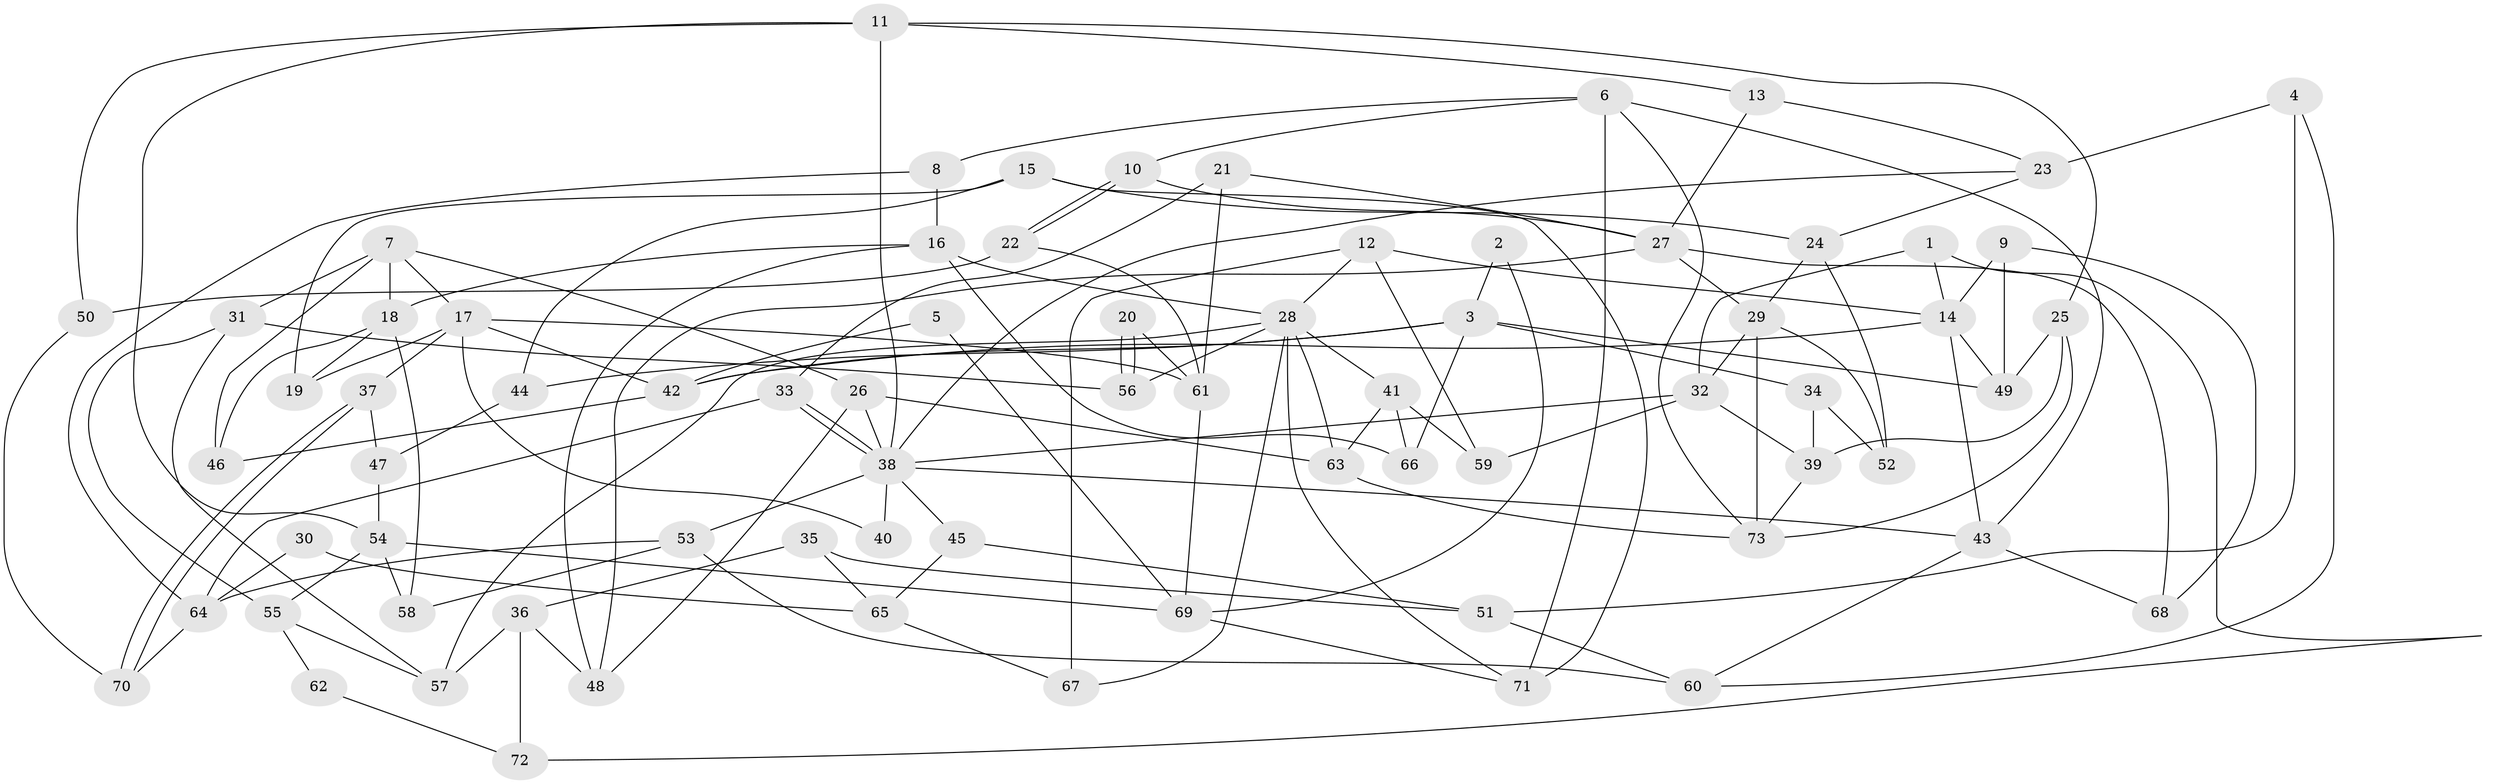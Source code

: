 // Generated by graph-tools (version 1.1) at 2025/36/03/09/25 02:36:05]
// undirected, 73 vertices, 146 edges
graph export_dot {
graph [start="1"]
  node [color=gray90,style=filled];
  1;
  2;
  3;
  4;
  5;
  6;
  7;
  8;
  9;
  10;
  11;
  12;
  13;
  14;
  15;
  16;
  17;
  18;
  19;
  20;
  21;
  22;
  23;
  24;
  25;
  26;
  27;
  28;
  29;
  30;
  31;
  32;
  33;
  34;
  35;
  36;
  37;
  38;
  39;
  40;
  41;
  42;
  43;
  44;
  45;
  46;
  47;
  48;
  49;
  50;
  51;
  52;
  53;
  54;
  55;
  56;
  57;
  58;
  59;
  60;
  61;
  62;
  63;
  64;
  65;
  66;
  67;
  68;
  69;
  70;
  71;
  72;
  73;
  1 -- 14;
  1 -- 32;
  1 -- 72;
  2 -- 3;
  2 -- 69;
  3 -- 66;
  3 -- 49;
  3 -- 34;
  3 -- 42;
  3 -- 44;
  4 -- 60;
  4 -- 23;
  4 -- 51;
  5 -- 42;
  5 -- 69;
  6 -- 43;
  6 -- 8;
  6 -- 10;
  6 -- 71;
  6 -- 73;
  7 -- 26;
  7 -- 17;
  7 -- 18;
  7 -- 31;
  7 -- 46;
  8 -- 16;
  8 -- 64;
  9 -- 14;
  9 -- 49;
  9 -- 68;
  10 -- 22;
  10 -- 22;
  10 -- 27;
  11 -- 25;
  11 -- 38;
  11 -- 13;
  11 -- 50;
  11 -- 54;
  12 -- 28;
  12 -- 59;
  12 -- 14;
  12 -- 67;
  13 -- 27;
  13 -- 23;
  14 -- 43;
  14 -- 42;
  14 -- 49;
  15 -- 71;
  15 -- 19;
  15 -- 24;
  15 -- 44;
  16 -- 28;
  16 -- 18;
  16 -- 48;
  16 -- 66;
  17 -- 42;
  17 -- 37;
  17 -- 19;
  17 -- 40;
  17 -- 61;
  18 -- 46;
  18 -- 19;
  18 -- 58;
  20 -- 56;
  20 -- 56;
  20 -- 61;
  21 -- 27;
  21 -- 61;
  21 -- 33;
  22 -- 61;
  22 -- 50;
  23 -- 38;
  23 -- 24;
  24 -- 29;
  24 -- 52;
  25 -- 73;
  25 -- 39;
  25 -- 49;
  26 -- 63;
  26 -- 38;
  26 -- 48;
  27 -- 48;
  27 -- 29;
  27 -- 68;
  28 -- 57;
  28 -- 56;
  28 -- 41;
  28 -- 63;
  28 -- 67;
  28 -- 71;
  29 -- 32;
  29 -- 52;
  29 -- 73;
  30 -- 65;
  30 -- 64;
  31 -- 57;
  31 -- 55;
  31 -- 56;
  32 -- 39;
  32 -- 38;
  32 -- 59;
  33 -- 38;
  33 -- 38;
  33 -- 64;
  34 -- 52;
  34 -- 39;
  35 -- 65;
  35 -- 51;
  35 -- 36;
  36 -- 48;
  36 -- 57;
  36 -- 72;
  37 -- 47;
  37 -- 70;
  37 -- 70;
  38 -- 40;
  38 -- 43;
  38 -- 45;
  38 -- 53;
  39 -- 73;
  41 -- 63;
  41 -- 59;
  41 -- 66;
  42 -- 46;
  43 -- 68;
  43 -- 60;
  44 -- 47;
  45 -- 51;
  45 -- 65;
  47 -- 54;
  50 -- 70;
  51 -- 60;
  53 -- 64;
  53 -- 58;
  53 -- 60;
  54 -- 58;
  54 -- 55;
  54 -- 69;
  55 -- 57;
  55 -- 62;
  61 -- 69;
  62 -- 72;
  63 -- 73;
  64 -- 70;
  65 -- 67;
  69 -- 71;
}
